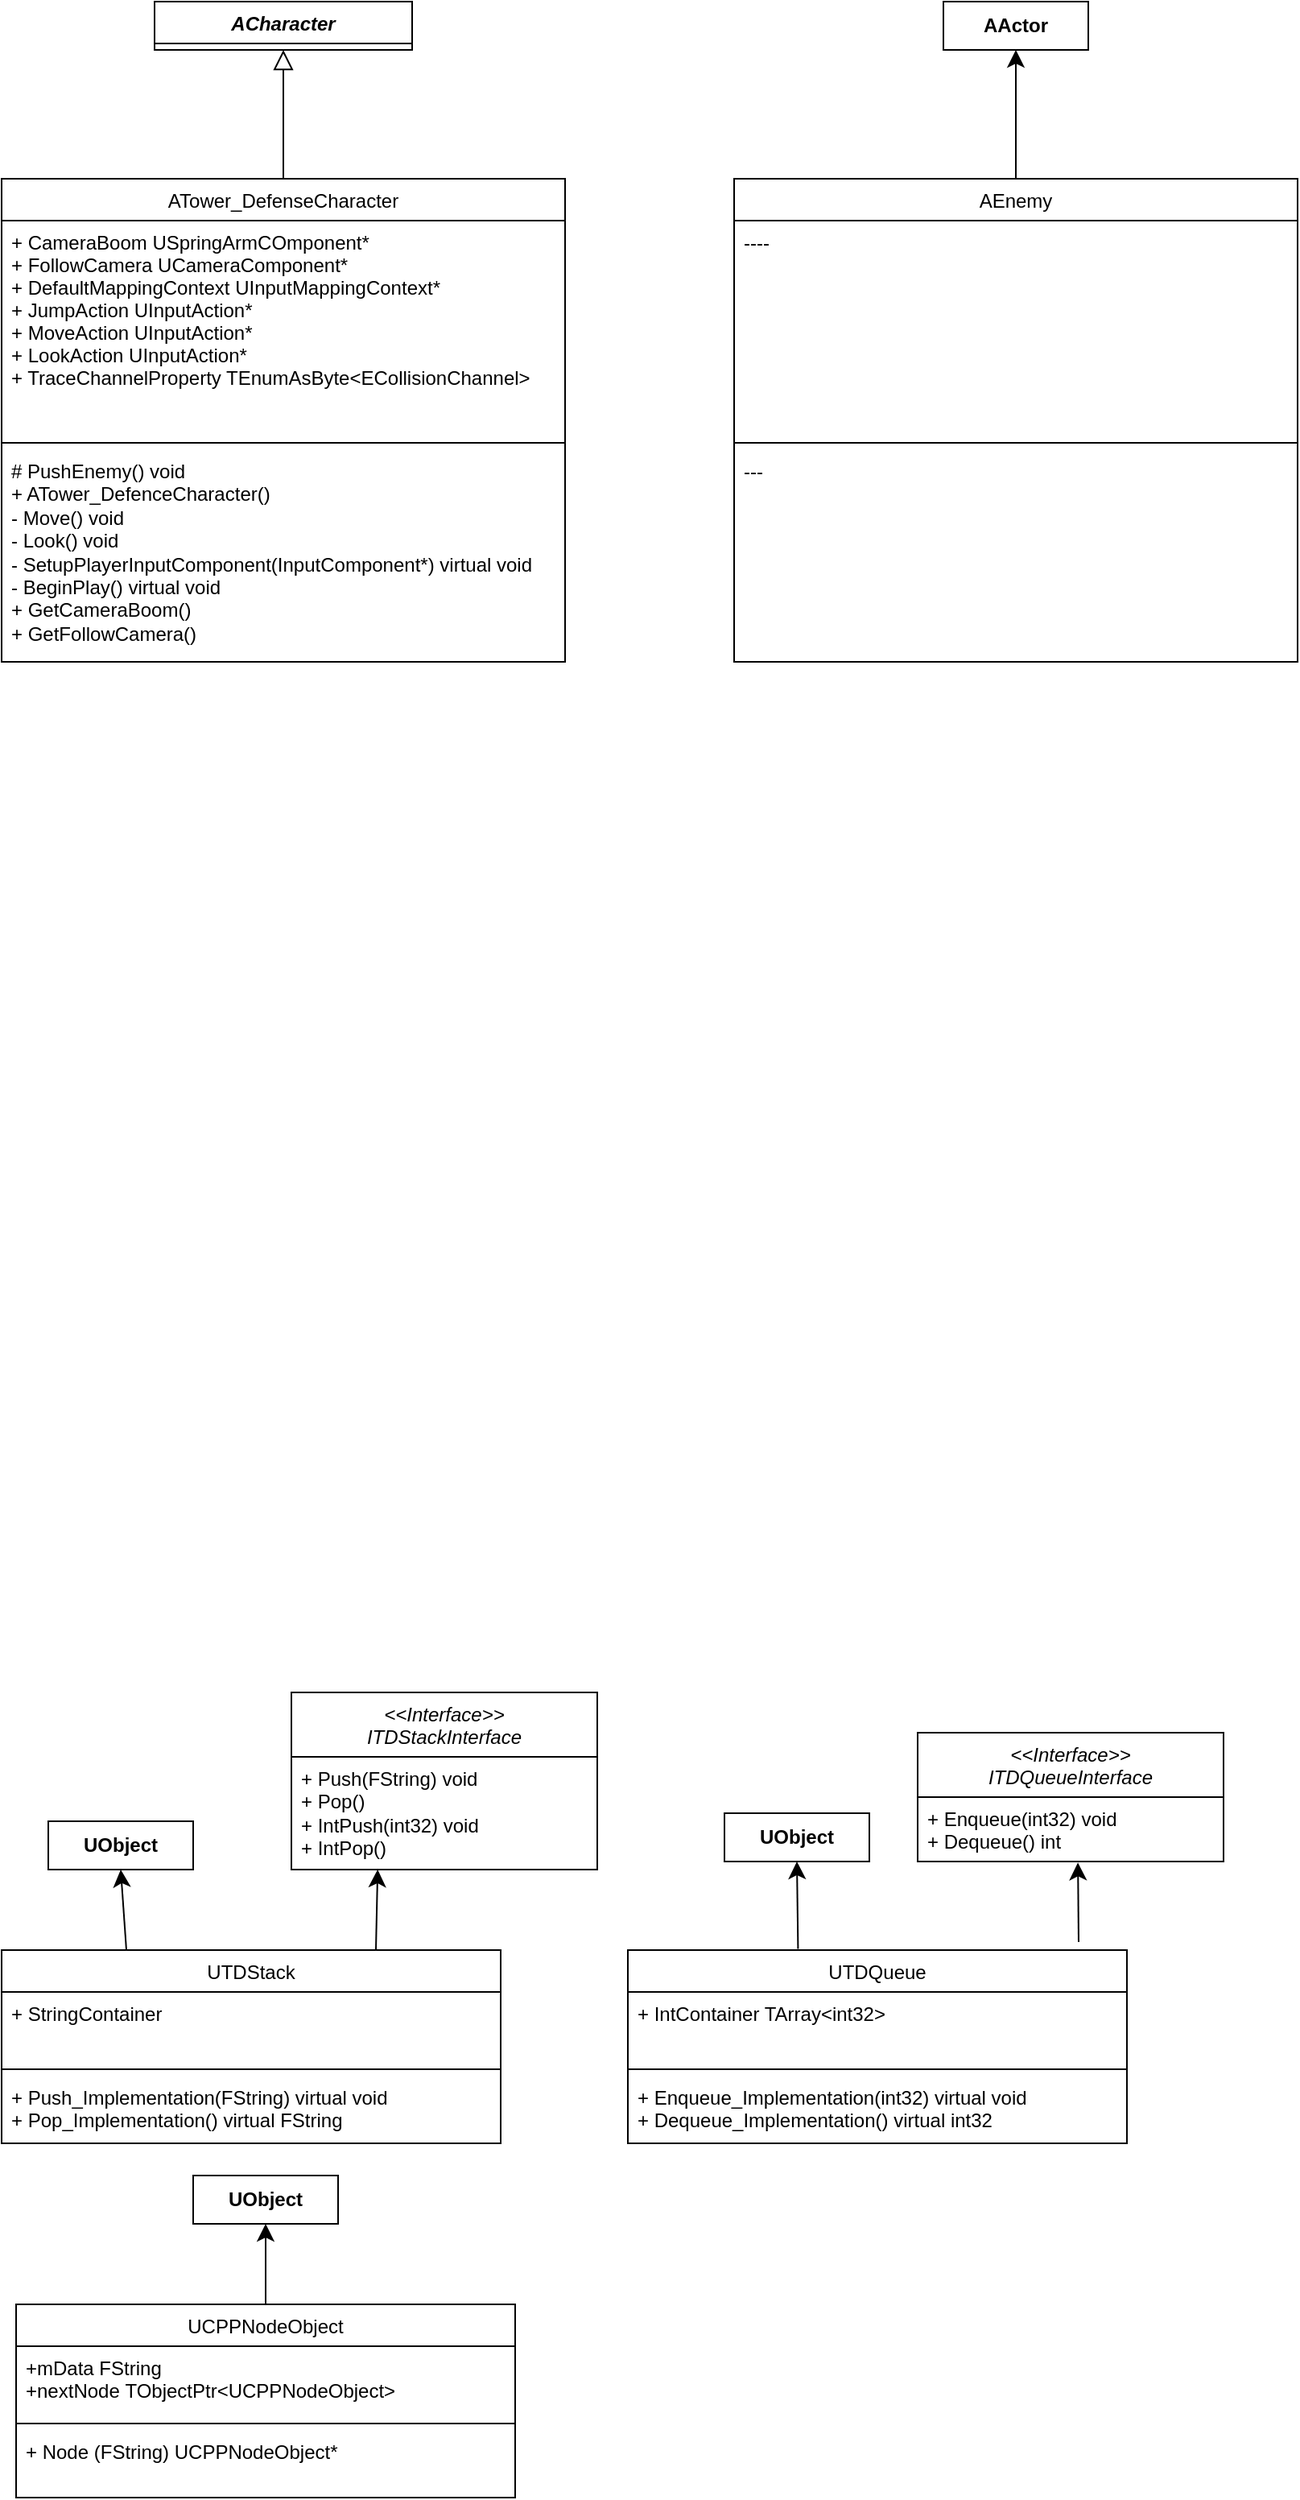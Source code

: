 <mxfile version="24.7.17">
  <diagram id="C5RBs43oDa-KdzZeNtuy" name="Page-1">
    <mxGraphModel dx="1221" dy="809" grid="1" gridSize="10" guides="1" tooltips="1" connect="1" arrows="1" fold="1" page="1" pageScale="1" pageWidth="827" pageHeight="1169" math="0" shadow="0">
      <root>
        <mxCell id="WIyWlLk6GJQsqaUBKTNV-0" />
        <mxCell id="WIyWlLk6GJQsqaUBKTNV-1" parent="WIyWlLk6GJQsqaUBKTNV-0" />
        <mxCell id="zkfFHV4jXpPFQw0GAbJ--0" value="ACharacter" style="swimlane;fontStyle=3;align=center;verticalAlign=top;childLayout=stackLayout;horizontal=1;startSize=26;horizontalStack=0;resizeParent=1;resizeLast=0;collapsible=1;marginBottom=0;rounded=0;shadow=0;strokeWidth=1;" parent="WIyWlLk6GJQsqaUBKTNV-1" vertex="1">
          <mxGeometry x="106" y="140" width="160" height="30" as="geometry">
            <mxRectangle x="230" y="140" width="160" height="26" as="alternateBounds" />
          </mxGeometry>
        </mxCell>
        <mxCell id="zkfFHV4jXpPFQw0GAbJ--13" value="ATower_DefenseCharacter" style="swimlane;fontStyle=0;align=center;verticalAlign=top;childLayout=stackLayout;horizontal=1;startSize=26;horizontalStack=0;resizeParent=1;resizeLast=0;collapsible=1;marginBottom=0;rounded=0;shadow=0;strokeWidth=1;" parent="WIyWlLk6GJQsqaUBKTNV-1" vertex="1">
          <mxGeometry x="11" y="250" width="350" height="300" as="geometry">
            <mxRectangle x="340" y="380" width="170" height="26" as="alternateBounds" />
          </mxGeometry>
        </mxCell>
        <mxCell id="zkfFHV4jXpPFQw0GAbJ--14" value="+ CameraBoom USpringArmCOmponent*&#xa;+ FollowCamera UCameraComponent*&#xa;+ DefaultMappingContext UInputMappingContext* &#xa;+ JumpAction UInputAction*&#xa;+ MoveAction UInputAction*&#xa;+ LookAction UInputAction*&#xa;+ TraceChannelProperty TEnumAsByte&lt;ECollisionChannel&gt;" style="text;align=left;verticalAlign=top;spacingLeft=4;spacingRight=4;overflow=hidden;rotatable=0;points=[[0,0.5],[1,0.5]];portConstraint=eastwest;" parent="zkfFHV4jXpPFQw0GAbJ--13" vertex="1">
          <mxGeometry y="26" width="350" height="134" as="geometry" />
        </mxCell>
        <mxCell id="zkfFHV4jXpPFQw0GAbJ--15" value="" style="line;html=1;strokeWidth=1;align=left;verticalAlign=middle;spacingTop=-1;spacingLeft=3;spacingRight=3;rotatable=0;labelPosition=right;points=[];portConstraint=eastwest;" parent="zkfFHV4jXpPFQw0GAbJ--13" vertex="1">
          <mxGeometry y="160" width="350" height="8" as="geometry" />
        </mxCell>
        <mxCell id="PW2wVgRJ4aBl7MUuCcuQ-5" value="# PushEnemy() void&lt;div&gt;+ ATower_DefenceCharacter()&lt;/div&gt;&lt;div&gt;- Move() void&lt;/div&gt;&lt;div&gt;- Look() void&lt;/div&gt;&lt;div&gt;- SetupPlayerInputComponent(InputComponent*) virtual void&lt;/div&gt;&lt;div&gt;- BeginPlay() virtual void&lt;/div&gt;&lt;div&gt;+ GetCameraBoom()&lt;/div&gt;&lt;div&gt;+ GetFollowCamera()&lt;/div&gt;" style="text;html=1;align=left;verticalAlign=top;resizable=0;points=[];autosize=1;strokeColor=none;fillColor=none;fontSize=12;spacingLeft=4;spacingRight=4;" parent="zkfFHV4jXpPFQw0GAbJ--13" vertex="1">
          <mxGeometry y="168" width="350" height="130" as="geometry" />
        </mxCell>
        <mxCell id="zkfFHV4jXpPFQw0GAbJ--16" value="" style="endArrow=block;endSize=10;endFill=0;shadow=0;strokeWidth=1;rounded=0;curved=0;edgeStyle=elbowEdgeStyle;elbow=vertical;" parent="WIyWlLk6GJQsqaUBKTNV-1" source="zkfFHV4jXpPFQw0GAbJ--13" target="zkfFHV4jXpPFQw0GAbJ--0" edge="1">
          <mxGeometry width="160" relative="1" as="geometry">
            <mxPoint x="96" y="383" as="sourcePoint" />
            <mxPoint x="196" y="281" as="targetPoint" />
          </mxGeometry>
        </mxCell>
        <mxCell id="PW2wVgRJ4aBl7MUuCcuQ-12" style="edgeStyle=none;curved=1;rounded=0;orthogonalLoop=1;jettySize=auto;html=1;exitX=0.5;exitY=0;exitDx=0;exitDy=0;entryX=0.5;entryY=1;entryDx=0;entryDy=0;fontSize=12;startSize=8;endSize=8;" parent="WIyWlLk6GJQsqaUBKTNV-1" source="PW2wVgRJ4aBl7MUuCcuQ-7" target="PW2wVgRJ4aBl7MUuCcuQ-11" edge="1">
          <mxGeometry relative="1" as="geometry" />
        </mxCell>
        <mxCell id="PW2wVgRJ4aBl7MUuCcuQ-7" value="AEnemy" style="swimlane;fontStyle=0;align=center;verticalAlign=top;childLayout=stackLayout;horizontal=1;startSize=26;horizontalStack=0;resizeParent=1;resizeLast=0;collapsible=1;marginBottom=0;rounded=0;shadow=0;strokeWidth=1;" parent="WIyWlLk6GJQsqaUBKTNV-1" vertex="1">
          <mxGeometry x="466" y="250" width="350" height="300" as="geometry">
            <mxRectangle x="340" y="380" width="170" height="26" as="alternateBounds" />
          </mxGeometry>
        </mxCell>
        <mxCell id="PW2wVgRJ4aBl7MUuCcuQ-8" value="----&#xa;" style="text;align=left;verticalAlign=top;spacingLeft=4;spacingRight=4;overflow=hidden;rotatable=0;points=[[0,0.5],[1,0.5]];portConstraint=eastwest;" parent="PW2wVgRJ4aBl7MUuCcuQ-7" vertex="1">
          <mxGeometry y="26" width="350" height="134" as="geometry" />
        </mxCell>
        <mxCell id="PW2wVgRJ4aBl7MUuCcuQ-9" value="" style="line;html=1;strokeWidth=1;align=left;verticalAlign=middle;spacingTop=-1;spacingLeft=3;spacingRight=3;rotatable=0;labelPosition=right;points=[];portConstraint=eastwest;" parent="PW2wVgRJ4aBl7MUuCcuQ-7" vertex="1">
          <mxGeometry y="160" width="350" height="8" as="geometry" />
        </mxCell>
        <mxCell id="PW2wVgRJ4aBl7MUuCcuQ-10" value="---&lt;div&gt;&lt;br&gt;&lt;/div&gt;" style="text;html=1;align=left;verticalAlign=top;resizable=0;points=[];autosize=1;strokeColor=none;fillColor=none;fontSize=12;spacingLeft=4;spacingRight=4;" parent="PW2wVgRJ4aBl7MUuCcuQ-7" vertex="1">
          <mxGeometry y="168" width="350" height="40" as="geometry" />
        </mxCell>
        <mxCell id="PW2wVgRJ4aBl7MUuCcuQ-11" value="&lt;b&gt;AActor&lt;/b&gt;" style="rounded=0;whiteSpace=wrap;html=1;" parent="WIyWlLk6GJQsqaUBKTNV-1" vertex="1">
          <mxGeometry x="596" y="140" width="90" height="30" as="geometry" />
        </mxCell>
        <mxCell id="bO_wPiAxexu3u1mmE3vi-8" style="edgeStyle=none;curved=1;rounded=0;orthogonalLoop=1;jettySize=auto;html=1;exitX=0.5;exitY=0;exitDx=0;exitDy=0;entryX=0.5;entryY=1;entryDx=0;entryDy=0;fontSize=12;startSize=8;endSize=8;" parent="WIyWlLk6GJQsqaUBKTNV-1" source="bO_wPiAxexu3u1mmE3vi-1" target="bO_wPiAxexu3u1mmE3vi-6" edge="1">
          <mxGeometry relative="1" as="geometry" />
        </mxCell>
        <mxCell id="bO_wPiAxexu3u1mmE3vi-1" value="UCPPNodeObject" style="swimlane;fontStyle=0;align=center;verticalAlign=top;childLayout=stackLayout;horizontal=1;startSize=26;horizontalStack=0;resizeParent=1;resizeLast=0;collapsible=1;marginBottom=0;rounded=0;shadow=0;strokeWidth=1;" parent="WIyWlLk6GJQsqaUBKTNV-1" vertex="1">
          <mxGeometry x="20" y="1570" width="310" height="120" as="geometry">
            <mxRectangle x="340" y="380" width="170" height="26" as="alternateBounds" />
          </mxGeometry>
        </mxCell>
        <mxCell id="bO_wPiAxexu3u1mmE3vi-2" value="+mData FString&#xa;+nextNode TObjectPtr&lt;UCPPNodeObject&gt;&#xa;" style="text;align=left;verticalAlign=top;spacingLeft=4;spacingRight=4;overflow=hidden;rotatable=0;points=[[0,0.5],[1,0.5]];portConstraint=eastwest;" parent="bO_wPiAxexu3u1mmE3vi-1" vertex="1">
          <mxGeometry y="26" width="310" height="44" as="geometry" />
        </mxCell>
        <mxCell id="bO_wPiAxexu3u1mmE3vi-3" value="" style="line;html=1;strokeWidth=1;align=left;verticalAlign=middle;spacingTop=-1;spacingLeft=3;spacingRight=3;rotatable=0;labelPosition=right;points=[];portConstraint=eastwest;" parent="bO_wPiAxexu3u1mmE3vi-1" vertex="1">
          <mxGeometry y="70" width="310" height="8" as="geometry" />
        </mxCell>
        <mxCell id="bO_wPiAxexu3u1mmE3vi-4" value="&lt;div&gt;+ Node (FString)&amp;nbsp;UCPPNodeObject*&lt;/div&gt;" style="text;html=1;align=left;verticalAlign=top;resizable=0;points=[];autosize=1;strokeColor=none;fillColor=none;fontSize=12;spacingLeft=4;spacingRight=4;" parent="bO_wPiAxexu3u1mmE3vi-1" vertex="1">
          <mxGeometry y="78" width="310" height="30" as="geometry" />
        </mxCell>
        <mxCell id="bO_wPiAxexu3u1mmE3vi-6" value="&lt;b&gt;UObject&lt;/b&gt;" style="rounded=0;whiteSpace=wrap;html=1;" parent="WIyWlLk6GJQsqaUBKTNV-1" vertex="1">
          <mxGeometry x="130" y="1490" width="90" height="30" as="geometry" />
        </mxCell>
        <mxCell id="bO_wPiAxexu3u1mmE3vi-9" value="&lt;&lt;Interface&gt;&gt;&#xa;ITDQueueInterface" style="swimlane;fontStyle=2;align=center;verticalAlign=top;childLayout=stackLayout;horizontal=1;startSize=40;horizontalStack=0;resizeParent=1;resizeLast=0;collapsible=1;marginBottom=0;rounded=0;shadow=0;strokeWidth=1;" parent="WIyWlLk6GJQsqaUBKTNV-1" vertex="1">
          <mxGeometry x="580" y="1215" width="190" height="80" as="geometry">
            <mxRectangle x="230" y="140" width="160" height="26" as="alternateBounds" />
          </mxGeometry>
        </mxCell>
        <mxCell id="bO_wPiAxexu3u1mmE3vi-12" value="+ Enqueue(int32) void&lt;div&gt;+ Dequeue() int&lt;/div&gt;" style="text;html=1;align=left;verticalAlign=top;resizable=0;points=[];autosize=1;strokeColor=none;fillColor=none;fontSize=12;spacingLeft=4;spacingRight=4;" parent="bO_wPiAxexu3u1mmE3vi-9" vertex="1">
          <mxGeometry y="40" width="190" height="40" as="geometry" />
        </mxCell>
        <mxCell id="bO_wPiAxexu3u1mmE3vi-20" style="edgeStyle=none;curved=1;rounded=0;orthogonalLoop=1;jettySize=auto;html=1;exitX=0.341;exitY=-0.006;exitDx=0;exitDy=0;entryX=0.5;entryY=1;entryDx=0;entryDy=0;fontSize=12;startSize=8;endSize=8;exitPerimeter=0;" parent="WIyWlLk6GJQsqaUBKTNV-1" source="bO_wPiAxexu3u1mmE3vi-14" target="bO_wPiAxexu3u1mmE3vi-19" edge="1">
          <mxGeometry relative="1" as="geometry" />
        </mxCell>
        <mxCell id="bO_wPiAxexu3u1mmE3vi-14" value="UTDQueue" style="swimlane;fontStyle=0;align=center;verticalAlign=top;childLayout=stackLayout;horizontal=1;startSize=26;horizontalStack=0;resizeParent=1;resizeLast=0;collapsible=1;marginBottom=0;rounded=0;shadow=0;strokeWidth=1;" parent="WIyWlLk6GJQsqaUBKTNV-1" vertex="1">
          <mxGeometry x="400" y="1350" width="310" height="120" as="geometry">
            <mxRectangle x="340" y="380" width="170" height="26" as="alternateBounds" />
          </mxGeometry>
        </mxCell>
        <mxCell id="bO_wPiAxexu3u1mmE3vi-15" value="+ IntContainer TArray&lt;int32&gt;" style="text;align=left;verticalAlign=top;spacingLeft=4;spacingRight=4;overflow=hidden;rotatable=0;points=[[0,0.5],[1,0.5]];portConstraint=eastwest;" parent="bO_wPiAxexu3u1mmE3vi-14" vertex="1">
          <mxGeometry y="26" width="310" height="44" as="geometry" />
        </mxCell>
        <mxCell id="bO_wPiAxexu3u1mmE3vi-16" value="" style="line;html=1;strokeWidth=1;align=left;verticalAlign=middle;spacingTop=-1;spacingLeft=3;spacingRight=3;rotatable=0;labelPosition=right;points=[];portConstraint=eastwest;" parent="bO_wPiAxexu3u1mmE3vi-14" vertex="1">
          <mxGeometry y="70" width="310" height="8" as="geometry" />
        </mxCell>
        <mxCell id="bO_wPiAxexu3u1mmE3vi-17" value="+ Enqueue_Implementation(int32) virtual void&lt;div&gt;+ Dequeue_Implementation() virtual int32&lt;/div&gt;" style="text;html=1;align=left;verticalAlign=top;resizable=0;points=[];autosize=1;strokeColor=none;fillColor=none;fontSize=12;spacingLeft=4;spacingRight=4;" parent="bO_wPiAxexu3u1mmE3vi-14" vertex="1">
          <mxGeometry y="78" width="310" height="40" as="geometry" />
        </mxCell>
        <mxCell id="bO_wPiAxexu3u1mmE3vi-18" style="edgeStyle=none;curved=1;rounded=0;orthogonalLoop=1;jettySize=auto;html=1;entryX=0.524;entryY=1.017;entryDx=0;entryDy=0;entryPerimeter=0;fontSize=12;startSize=8;endSize=8;" parent="WIyWlLk6GJQsqaUBKTNV-1" target="bO_wPiAxexu3u1mmE3vi-12" edge="1">
          <mxGeometry relative="1" as="geometry">
            <mxPoint x="680" y="1345" as="sourcePoint" />
          </mxGeometry>
        </mxCell>
        <mxCell id="bO_wPiAxexu3u1mmE3vi-19" value="&lt;b&gt;UObject&lt;/b&gt;" style="rounded=0;whiteSpace=wrap;html=1;" parent="WIyWlLk6GJQsqaUBKTNV-1" vertex="1">
          <mxGeometry x="460" y="1265" width="90" height="30" as="geometry" />
        </mxCell>
        <mxCell id="bO_wPiAxexu3u1mmE3vi-22" value="&lt;b&gt;UObject&lt;/b&gt;" style="rounded=0;whiteSpace=wrap;html=1;" parent="WIyWlLk6GJQsqaUBKTNV-1" vertex="1">
          <mxGeometry x="40" y="1270" width="90" height="30" as="geometry" />
        </mxCell>
        <mxCell id="bO_wPiAxexu3u1mmE3vi-30" style="edgeStyle=none;curved=1;rounded=0;orthogonalLoop=1;jettySize=auto;html=1;exitX=0.25;exitY=0;exitDx=0;exitDy=0;entryX=0.5;entryY=1;entryDx=0;entryDy=0;fontSize=12;startSize=8;endSize=8;" parent="WIyWlLk6GJQsqaUBKTNV-1" source="bO_wPiAxexu3u1mmE3vi-23" target="bO_wPiAxexu3u1mmE3vi-22" edge="1">
          <mxGeometry relative="1" as="geometry" />
        </mxCell>
        <mxCell id="bO_wPiAxexu3u1mmE3vi-23" value="UTDStack" style="swimlane;fontStyle=0;align=center;verticalAlign=top;childLayout=stackLayout;horizontal=1;startSize=26;horizontalStack=0;resizeParent=1;resizeLast=0;collapsible=1;marginBottom=0;rounded=0;shadow=0;strokeWidth=1;" parent="WIyWlLk6GJQsqaUBKTNV-1" vertex="1">
          <mxGeometry x="11" y="1350" width="310" height="120" as="geometry">
            <mxRectangle x="340" y="380" width="170" height="26" as="alternateBounds" />
          </mxGeometry>
        </mxCell>
        <mxCell id="bO_wPiAxexu3u1mmE3vi-24" value="+ StringContainer" style="text;align=left;verticalAlign=top;spacingLeft=4;spacingRight=4;overflow=hidden;rotatable=0;points=[[0,0.5],[1,0.5]];portConstraint=eastwest;" parent="bO_wPiAxexu3u1mmE3vi-23" vertex="1">
          <mxGeometry y="26" width="310" height="44" as="geometry" />
        </mxCell>
        <mxCell id="bO_wPiAxexu3u1mmE3vi-25" value="" style="line;html=1;strokeWidth=1;align=left;verticalAlign=middle;spacingTop=-1;spacingLeft=3;spacingRight=3;rotatable=0;labelPosition=right;points=[];portConstraint=eastwest;" parent="bO_wPiAxexu3u1mmE3vi-23" vertex="1">
          <mxGeometry y="70" width="310" height="8" as="geometry" />
        </mxCell>
        <mxCell id="bO_wPiAxexu3u1mmE3vi-26" value="+ Push_Implementation(FString) virtual void&lt;div&gt;+ Pop_Implementation() virtual FString&lt;/div&gt;" style="text;html=1;align=left;verticalAlign=top;resizable=0;points=[];autosize=1;strokeColor=none;fillColor=none;fontSize=12;spacingLeft=4;spacingRight=4;" parent="bO_wPiAxexu3u1mmE3vi-23" vertex="1">
          <mxGeometry y="78" width="310" height="40" as="geometry" />
        </mxCell>
        <mxCell id="bO_wPiAxexu3u1mmE3vi-27" value="&lt;&lt;Interface&gt;&gt;&#xa;ITDStackInterface" style="swimlane;fontStyle=2;align=center;verticalAlign=top;childLayout=stackLayout;horizontal=1;startSize=40;horizontalStack=0;resizeParent=1;resizeLast=0;collapsible=1;marginBottom=0;rounded=0;shadow=0;strokeWidth=1;" parent="WIyWlLk6GJQsqaUBKTNV-1" vertex="1">
          <mxGeometry x="191" y="1190" width="190" height="110" as="geometry">
            <mxRectangle x="230" y="140" width="160" height="26" as="alternateBounds" />
          </mxGeometry>
        </mxCell>
        <mxCell id="bO_wPiAxexu3u1mmE3vi-28" value="+ Push(FString) void&lt;div&gt;+ Pop()&amp;nbsp;&lt;/div&gt;&lt;div&gt;+ IntPush(int32) void&lt;/div&gt;&lt;div&gt;+ IntPop()&amp;nbsp;&lt;/div&gt;" style="text;html=1;align=left;verticalAlign=top;resizable=0;points=[];autosize=1;strokeColor=none;fillColor=none;fontSize=12;spacingLeft=4;spacingRight=4;" parent="bO_wPiAxexu3u1mmE3vi-27" vertex="1">
          <mxGeometry y="40" width="190" height="70" as="geometry" />
        </mxCell>
        <mxCell id="bO_wPiAxexu3u1mmE3vi-29" style="edgeStyle=none;curved=1;rounded=0;orthogonalLoop=1;jettySize=auto;html=1;exitX=0.75;exitY=0;exitDx=0;exitDy=0;entryX=0.282;entryY=1;entryDx=0;entryDy=0;entryPerimeter=0;fontSize=12;startSize=8;endSize=8;" parent="WIyWlLk6GJQsqaUBKTNV-1" source="bO_wPiAxexu3u1mmE3vi-23" target="bO_wPiAxexu3u1mmE3vi-28" edge="1">
          <mxGeometry relative="1" as="geometry" />
        </mxCell>
      </root>
    </mxGraphModel>
  </diagram>
</mxfile>

